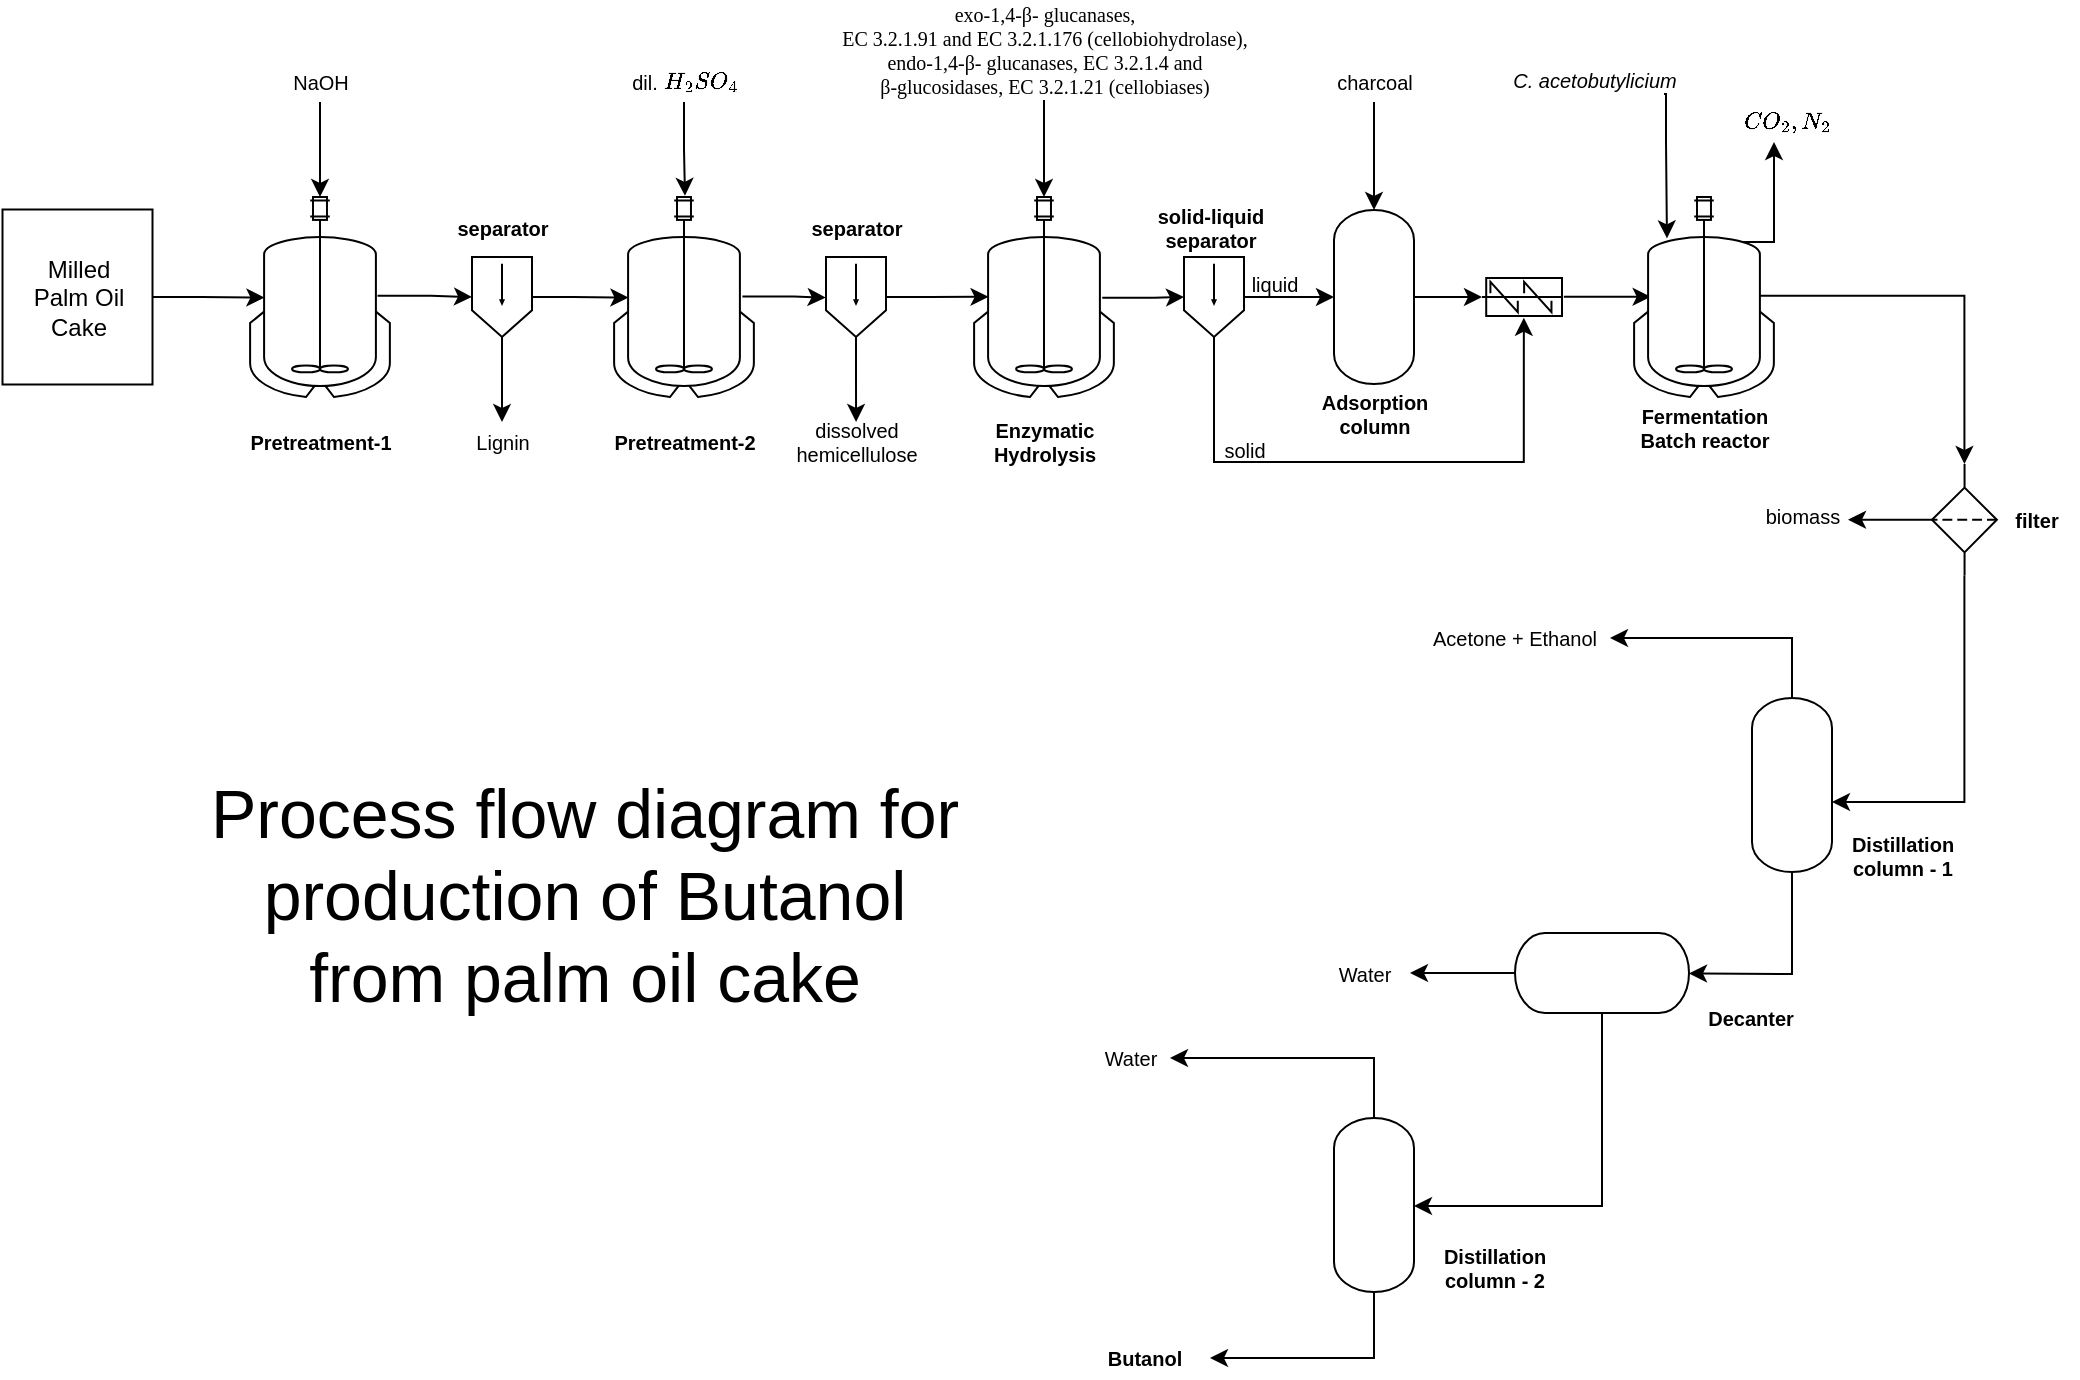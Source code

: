 <mxfile version="17.4.6" type="github">
  <diagram id="xmVIYVacunl-4-tS576l" name="Page-1">
    <mxGraphModel dx="1375" dy="914" grid="1" gridSize="10" guides="1" tooltips="1" connect="1" arrows="1" fold="1" page="1" pageScale="1" pageWidth="1169" pageHeight="827" math="1" shadow="0">
      <root>
        <mxCell id="0" />
        <mxCell id="1" parent="0" />
        <mxCell id="sjQjkHuD0-8LFGBji4sX-5" style="edgeStyle=orthogonalEdgeStyle;rounded=0;orthogonalLoop=1;jettySize=auto;html=1;entryX=0.103;entryY=0.503;entryDx=0;entryDy=0;entryPerimeter=0;" parent="1" source="sjQjkHuD0-8LFGBji4sX-1" target="sjQjkHuD0-8LFGBji4sX-3" edge="1">
          <mxGeometry relative="1" as="geometry" />
        </mxCell>
        <mxCell id="sjQjkHuD0-8LFGBji4sX-1" value="" style="rounded=0;whiteSpace=wrap;html=1;rotation=90;" parent="1" vertex="1">
          <mxGeometry x="57" y="186" width="87.5" height="75" as="geometry" />
        </mxCell>
        <mxCell id="sjQjkHuD0-8LFGBji4sX-2" value="Milled&lt;br&gt;Palm Oil&lt;br&gt;Cake" style="text;html=1;align=center;verticalAlign=middle;resizable=0;points=[];autosize=1;strokeColor=none;fillColor=none;" parent="1" vertex="1">
          <mxGeometry x="70.75" y="198.5" width="60" height="50" as="geometry" />
        </mxCell>
        <mxCell id="sjQjkHuD0-8LFGBji4sX-13" style="edgeStyle=orthogonalEdgeStyle;rounded=0;orthogonalLoop=1;jettySize=auto;html=1;exitX=0.911;exitY=0.494;exitDx=0;exitDy=0;exitPerimeter=0;" parent="1" source="sjQjkHuD0-8LFGBji4sX-3" target="sjQjkHuD0-8LFGBji4sX-10" edge="1">
          <mxGeometry relative="1" as="geometry" />
        </mxCell>
        <mxCell id="sjQjkHuD0-8LFGBji4sX-3" value="" style="shape=mxgraph.pid.vessels.jacketed_mixing_vessel;html=1;pointerEvents=1;align=center;verticalLabelPosition=bottom;verticalAlign=top;dashed=0;" parent="1" vertex="1">
          <mxGeometry x="187" y="173.5" width="70" height="100" as="geometry" />
        </mxCell>
        <mxCell id="sjQjkHuD0-8LFGBji4sX-9" style="edgeStyle=orthogonalEdgeStyle;rounded=0;orthogonalLoop=1;jettySize=auto;html=1;" parent="1" source="sjQjkHuD0-8LFGBji4sX-8" target="sjQjkHuD0-8LFGBji4sX-3" edge="1">
          <mxGeometry relative="1" as="geometry" />
        </mxCell>
        <mxCell id="sjQjkHuD0-8LFGBji4sX-8" value="&lt;font style=&quot;font-size: 10px;&quot;&gt;NaOH&lt;/font&gt;" style="text;html=1;align=center;verticalAlign=middle;resizable=0;points=[];autosize=1;strokeColor=none;fillColor=none;fontSize=10;" parent="1" vertex="1">
          <mxGeometry x="202" y="106" width="40" height="20" as="geometry" />
        </mxCell>
        <mxCell id="sjQjkHuD0-8LFGBji4sX-14" style="edgeStyle=orthogonalEdgeStyle;rounded=0;orthogonalLoop=1;jettySize=auto;html=1;" parent="1" source="sjQjkHuD0-8LFGBji4sX-10" edge="1">
          <mxGeometry relative="1" as="geometry">
            <mxPoint x="313" y="286" as="targetPoint" />
          </mxGeometry>
        </mxCell>
        <mxCell id="sjQjkHuD0-8LFGBji4sX-19" style="edgeStyle=orthogonalEdgeStyle;rounded=0;orthogonalLoop=1;jettySize=auto;html=1;entryX=0.103;entryY=0.503;entryDx=0;entryDy=0;entryPerimeter=0;" parent="1" source="sjQjkHuD0-8LFGBji4sX-10" target="sjQjkHuD0-8LFGBji4sX-16" edge="1">
          <mxGeometry relative="1" as="geometry" />
        </mxCell>
        <mxCell id="sjQjkHuD0-8LFGBji4sX-10" value="" style="shape=mxgraph.pid.separators.gravity_separator,_settling_chamber;html=1;pointerEvents=1;align=center;verticalLabelPosition=bottom;verticalAlign=top;dashed=0;" parent="1" vertex="1">
          <mxGeometry x="298" y="203.5" width="30" height="40" as="geometry" />
        </mxCell>
        <mxCell id="sjQjkHuD0-8LFGBji4sX-21" style="edgeStyle=orthogonalEdgeStyle;rounded=0;orthogonalLoop=1;jettySize=auto;html=1;entryX=-0.006;entryY=0.507;entryDx=0;entryDy=0;entryPerimeter=0;exitX=0.917;exitY=0.498;exitDx=0;exitDy=0;exitPerimeter=0;" parent="1" source="sjQjkHuD0-8LFGBji4sX-16" target="sjQjkHuD0-8LFGBji4sX-20" edge="1">
          <mxGeometry relative="1" as="geometry" />
        </mxCell>
        <mxCell id="sjQjkHuD0-8LFGBji4sX-16" value="" style="shape=mxgraph.pid.vessels.jacketed_mixing_vessel;html=1;pointerEvents=1;align=center;verticalLabelPosition=bottom;verticalAlign=top;dashed=0;" parent="1" vertex="1">
          <mxGeometry x="369" y="173.5" width="70" height="100" as="geometry" />
        </mxCell>
        <mxCell id="sjQjkHuD0-8LFGBji4sX-22" style="edgeStyle=orthogonalEdgeStyle;rounded=0;orthogonalLoop=1;jettySize=auto;html=1;exitX=0.5;exitY=1;exitDx=0;exitDy=0;exitPerimeter=0;" parent="1" source="sjQjkHuD0-8LFGBji4sX-20" edge="1">
          <mxGeometry relative="1" as="geometry">
            <mxPoint x="490.043" y="286" as="targetPoint" />
          </mxGeometry>
        </mxCell>
        <mxCell id="sjQjkHuD0-8LFGBji4sX-28" style="edgeStyle=orthogonalEdgeStyle;rounded=0;orthogonalLoop=1;jettySize=auto;html=1;fontSize=10;entryX=0.104;entryY=0.499;entryDx=0;entryDy=0;entryPerimeter=0;" parent="1" source="sjQjkHuD0-8LFGBji4sX-20" target="sjQjkHuD0-8LFGBji4sX-27" edge="1">
          <mxGeometry relative="1" as="geometry" />
        </mxCell>
        <mxCell id="sjQjkHuD0-8LFGBji4sX-20" value="" style="shape=mxgraph.pid.separators.gravity_separator,_settling_chamber;html=1;pointerEvents=1;align=center;verticalLabelPosition=bottom;verticalAlign=top;dashed=0;" parent="1" vertex="1">
          <mxGeometry x="475" y="203.5" width="30" height="40" as="geometry" />
        </mxCell>
        <mxCell id="sjQjkHuD0-8LFGBji4sX-24" style="edgeStyle=orthogonalEdgeStyle;rounded=0;orthogonalLoop=1;jettySize=auto;html=1;entryX=0.507;entryY=-0.006;entryDx=0;entryDy=0;entryPerimeter=0;" parent="1" source="sjQjkHuD0-8LFGBji4sX-23" target="sjQjkHuD0-8LFGBji4sX-16" edge="1">
          <mxGeometry relative="1" as="geometry" />
        </mxCell>
        <mxCell id="sjQjkHuD0-8LFGBji4sX-23" value="&lt;font style=&quot;font-size: 10px;&quot;&gt;dil. `H_2SO_4`&lt;/font&gt;" style="text;html=1;align=center;verticalAlign=middle;resizable=0;points=[];autosize=1;strokeColor=none;fillColor=none;fontSize=10;" parent="1" vertex="1">
          <mxGeometry x="364" y="106" width="80" height="20" as="geometry" />
        </mxCell>
        <mxCell id="sjQjkHuD0-8LFGBji4sX-25" value="&lt;font style=&quot;font-size: 10px;&quot;&gt;Lignin&lt;/font&gt;" style="text;html=1;align=center;verticalAlign=middle;resizable=0;points=[];autosize=1;strokeColor=none;fillColor=none;fontSize=10;" parent="1" vertex="1">
          <mxGeometry x="293" y="286" width="40" height="20" as="geometry" />
        </mxCell>
        <mxCell id="sjQjkHuD0-8LFGBji4sX-26" value="&lt;font style=&quot;font-size: 10px;&quot;&gt;dissolved&lt;br style=&quot;font-size: 10px;&quot;&gt;hemicellulose&lt;/font&gt;" style="text;html=1;align=center;verticalAlign=middle;resizable=0;points=[];autosize=1;strokeColor=none;fillColor=none;fontSize=10;" parent="1" vertex="1">
          <mxGeometry x="450" y="281" width="80" height="30" as="geometry" />
        </mxCell>
        <mxCell id="sjQjkHuD0-8LFGBji4sX-38" style="edgeStyle=orthogonalEdgeStyle;rounded=0;orthogonalLoop=1;jettySize=auto;html=1;fontSize=10;exitX=0.916;exitY=0.504;exitDx=0;exitDy=0;exitPerimeter=0;" parent="1" source="sjQjkHuD0-8LFGBji4sX-27" target="sjQjkHuD0-8LFGBji4sX-37" edge="1">
          <mxGeometry relative="1" as="geometry" />
        </mxCell>
        <mxCell id="sjQjkHuD0-8LFGBji4sX-27" value="" style="shape=mxgraph.pid.vessels.jacketed_mixing_vessel;html=1;pointerEvents=1;align=center;verticalLabelPosition=bottom;verticalAlign=top;dashed=0;" parent="1" vertex="1">
          <mxGeometry x="549" y="173.5" width="70" height="100" as="geometry" />
        </mxCell>
        <mxCell id="sjQjkHuD0-8LFGBji4sX-29" value="&lt;b&gt;Enzymatic&lt;br&gt;Hydrolysis&lt;/b&gt;" style="text;html=1;align=center;verticalAlign=middle;resizable=0;points=[];autosize=1;strokeColor=none;fillColor=none;fontSize=10;" parent="1" vertex="1">
          <mxGeometry x="549" y="281" width="70" height="30" as="geometry" />
        </mxCell>
        <mxCell id="sjQjkHuD0-8LFGBji4sX-30" value="&lt;b&gt;Pretreatment-1&lt;/b&gt;" style="text;html=1;align=center;verticalAlign=middle;resizable=0;points=[];autosize=1;strokeColor=none;fillColor=none;fontSize=10;" parent="1" vertex="1">
          <mxGeometry x="177" y="286" width="90" height="20" as="geometry" />
        </mxCell>
        <mxCell id="sjQjkHuD0-8LFGBji4sX-31" value="&lt;b&gt;Pretreatment-2&lt;/b&gt;" style="text;html=1;align=center;verticalAlign=middle;resizable=0;points=[];autosize=1;strokeColor=none;fillColor=none;fontSize=10;" parent="1" vertex="1">
          <mxGeometry x="359" y="286" width="90" height="20" as="geometry" />
        </mxCell>
        <mxCell id="I8c0HOgURLdNbLCz3_IO-29" style="edgeStyle=orthogonalEdgeStyle;rounded=0;orthogonalLoop=1;jettySize=auto;html=1;fontSize=10;" edge="1" parent="1" source="sjQjkHuD0-8LFGBji4sX-32" target="sjQjkHuD0-8LFGBji4sX-27">
          <mxGeometry relative="1" as="geometry" />
        </mxCell>
        <mxCell id="sjQjkHuD0-8LFGBji4sX-32" value="&lt;span id=&quot;docs-internal-guid-eb41a893-7fff-1231-2494-cea682574ac3&quot;&gt;&lt;span style=&quot;font-family: &amp;#34;times new roman&amp;#34; ; background-color: transparent ; vertical-align: baseline&quot;&gt;&lt;font style=&quot;font-size: 10px&quot;&gt;exo-1,4-β- glucanases, &lt;br&gt;EC 3.2.1.91 and EC 3.2.1.176 (cellobiohydrolase),&lt;br&gt;endo-1,4-β- glucanases, EC 3.2.1.4 and&lt;br&gt;β-glucosidases, EC 3.2.1.21 (cellobiases)&lt;/font&gt;&lt;/span&gt;&lt;/span&gt;" style="text;html=1;align=center;verticalAlign=middle;resizable=0;points=[];autosize=1;strokeColor=none;fillColor=none;fontSize=10;" parent="1" vertex="1">
          <mxGeometry x="474" y="75" width="220" height="50" as="geometry" />
        </mxCell>
        <mxCell id="sjQjkHuD0-8LFGBji4sX-35" value="&lt;b&gt;separator&lt;/b&gt;" style="text;html=1;align=center;verticalAlign=middle;resizable=0;points=[];autosize=1;strokeColor=none;fillColor=none;fontSize=10;" parent="1" vertex="1">
          <mxGeometry x="283" y="178.5" width="60" height="20" as="geometry" />
        </mxCell>
        <mxCell id="sjQjkHuD0-8LFGBji4sX-36" value="&lt;b&gt;separator&lt;/b&gt;" style="text;html=1;align=center;verticalAlign=middle;resizable=0;points=[];autosize=1;strokeColor=none;fillColor=none;fontSize=10;" parent="1" vertex="1">
          <mxGeometry x="460" y="178.5" width="60" height="20" as="geometry" />
        </mxCell>
        <mxCell id="sjQjkHuD0-8LFGBji4sX-39" style="edgeStyle=orthogonalEdgeStyle;rounded=0;orthogonalLoop=1;jettySize=auto;html=1;fontSize=10;" parent="1" source="sjQjkHuD0-8LFGBji4sX-37" edge="1" target="sjQjkHuD0-8LFGBji4sX-40">
          <mxGeometry relative="1" as="geometry">
            <mxPoint x="724" y="223.5" as="targetPoint" />
          </mxGeometry>
        </mxCell>
        <mxCell id="I8c0HOgURLdNbLCz3_IO-3" style="edgeStyle=orthogonalEdgeStyle;rounded=0;orthogonalLoop=1;jettySize=auto;html=1;entryX=0.523;entryY=1.045;entryDx=0;entryDy=0;entryPerimeter=0;fontSize=10;" edge="1" parent="1" source="sjQjkHuD0-8LFGBji4sX-37" target="sjQjkHuD0-8LFGBji4sX-44">
          <mxGeometry relative="1" as="geometry">
            <Array as="points">
              <mxPoint x="669" y="306" />
              <mxPoint x="824" y="306" />
            </Array>
          </mxGeometry>
        </mxCell>
        <mxCell id="sjQjkHuD0-8LFGBji4sX-37" value="" style="shape=mxgraph.pid.separators.gravity_separator,_settling_chamber;html=1;pointerEvents=1;align=center;verticalLabelPosition=bottom;verticalAlign=top;dashed=0;" parent="1" vertex="1">
          <mxGeometry x="654" y="203.5" width="30" height="40" as="geometry" />
        </mxCell>
        <mxCell id="sjQjkHuD0-8LFGBji4sX-45" style="edgeStyle=orthogonalEdgeStyle;rounded=0;orthogonalLoop=1;jettySize=auto;html=1;entryX=0;entryY=0.5;entryDx=0;entryDy=0;entryPerimeter=0;fontSize=10;" parent="1" source="sjQjkHuD0-8LFGBji4sX-40" target="sjQjkHuD0-8LFGBji4sX-44" edge="1">
          <mxGeometry relative="1" as="geometry" />
        </mxCell>
        <mxCell id="sjQjkHuD0-8LFGBji4sX-40" value="" style="verticalLabelPosition=bottom;outlineConnect=0;align=center;dashed=0;html=1;verticalAlign=top;shape=mxgraph.pid2misc.column;columnType=common;fontSize=10;" parent="1" vertex="1">
          <mxGeometry x="729" y="180" width="40" height="87" as="geometry" />
        </mxCell>
        <mxCell id="sjQjkHuD0-8LFGBji4sX-41" value="&lt;b&gt;Adsorption&lt;br&gt;column&lt;/b&gt;" style="text;html=1;align=center;verticalAlign=middle;resizable=0;points=[];autosize=1;strokeColor=none;fillColor=none;fontSize=10;" parent="1" vertex="1">
          <mxGeometry x="714" y="267" width="70" height="30" as="geometry" />
        </mxCell>
        <mxCell id="sjQjkHuD0-8LFGBji4sX-43" style="edgeStyle=orthogonalEdgeStyle;rounded=0;orthogonalLoop=1;jettySize=auto;html=1;fontSize=10;" parent="1" source="sjQjkHuD0-8LFGBji4sX-42" target="sjQjkHuD0-8LFGBji4sX-40" edge="1">
          <mxGeometry relative="1" as="geometry" />
        </mxCell>
        <mxCell id="sjQjkHuD0-8LFGBji4sX-42" value="&lt;font style=&quot;font-size: 10px&quot;&gt;charcoal&lt;/font&gt;" style="text;html=1;align=center;verticalAlign=middle;resizable=0;points=[];autosize=1;strokeColor=none;fillColor=none;fontSize=10;" parent="1" vertex="1">
          <mxGeometry x="724" y="106" width="50" height="20" as="geometry" />
        </mxCell>
        <mxCell id="sjQjkHuD0-8LFGBji4sX-51" style="edgeStyle=orthogonalEdgeStyle;rounded=0;orthogonalLoop=1;jettySize=auto;html=1;fontSize=10;entryX=0.119;entryY=0.499;entryDx=0;entryDy=0;entryPerimeter=0;exitX=1.023;exitY=0.494;exitDx=0;exitDy=0;exitPerimeter=0;" parent="1" source="sjQjkHuD0-8LFGBji4sX-44" target="sjQjkHuD0-8LFGBji4sX-50" edge="1">
          <mxGeometry relative="1" as="geometry">
            <mxPoint x="853" y="223.5" as="sourcePoint" />
          </mxGeometry>
        </mxCell>
        <mxCell id="sjQjkHuD0-8LFGBji4sX-44" value="" style="shape=mxgraph.pid.mixers.in-line_rotary_mixer;html=1;pointerEvents=1;align=center;verticalLabelPosition=bottom;verticalAlign=top;dashed=0;fontSize=10;" parent="1" vertex="1">
          <mxGeometry x="803" y="214" width="40" height="19" as="geometry" />
        </mxCell>
        <mxCell id="sjQjkHuD0-8LFGBji4sX-47" value="&lt;b&gt;solid-liquid&lt;br&gt;separator&lt;br&gt;&lt;/b&gt;" style="text;html=1;align=center;verticalAlign=middle;resizable=0;points=[];autosize=1;strokeColor=none;fillColor=none;fontSize=10;" parent="1" vertex="1">
          <mxGeometry x="632" y="174" width="70" height="30" as="geometry" />
        </mxCell>
        <mxCell id="sjQjkHuD0-8LFGBji4sX-48" value="solid" style="text;html=1;align=center;verticalAlign=middle;resizable=0;points=[];autosize=1;strokeColor=none;fillColor=none;fontSize=10;" parent="1" vertex="1">
          <mxGeometry x="664" y="290" width="40" height="20" as="geometry" />
        </mxCell>
        <mxCell id="sjQjkHuD0-8LFGBji4sX-49" value="liquid" style="text;html=1;align=center;verticalAlign=middle;resizable=0;points=[];autosize=1;strokeColor=none;fillColor=none;fontSize=10;" parent="1" vertex="1">
          <mxGeometry x="679" y="207" width="40" height="20" as="geometry" />
        </mxCell>
        <mxCell id="sjQjkHuD0-8LFGBji4sX-54" style="edgeStyle=orthogonalEdgeStyle;rounded=0;orthogonalLoop=1;jettySize=auto;html=1;fontSize=10;exitX=0.784;exitY=0.242;exitDx=0;exitDy=0;exitPerimeter=0;" parent="1" source="sjQjkHuD0-8LFGBji4sX-50" edge="1">
          <mxGeometry relative="1" as="geometry">
            <mxPoint x="949" y="146" as="targetPoint" />
            <Array as="points">
              <mxPoint x="934" y="196" />
              <mxPoint x="949" y="196" />
            </Array>
          </mxGeometry>
        </mxCell>
        <mxCell id="I8c0HOgURLdNbLCz3_IO-2" style="edgeStyle=orthogonalEdgeStyle;rounded=0;orthogonalLoop=1;jettySize=auto;html=1;entryX=0.5;entryY=0;entryDx=0;entryDy=0;entryPerimeter=0;fontSize=10;exitX=0.9;exitY=0.494;exitDx=0;exitDy=0;exitPerimeter=0;" edge="1" parent="1" source="sjQjkHuD0-8LFGBji4sX-50" target="I8c0HOgURLdNbLCz3_IO-1">
          <mxGeometry relative="1" as="geometry" />
        </mxCell>
        <mxCell id="sjQjkHuD0-8LFGBji4sX-50" value="" style="shape=mxgraph.pid.vessels.jacketed_mixing_vessel;html=1;pointerEvents=1;align=center;verticalLabelPosition=bottom;verticalAlign=top;dashed=0;" parent="1" vertex="1">
          <mxGeometry x="879" y="173.5" width="70" height="100" as="geometry" />
        </mxCell>
        <mxCell id="sjQjkHuD0-8LFGBji4sX-53" style="edgeStyle=orthogonalEdgeStyle;rounded=0;orthogonalLoop=1;jettySize=auto;html=1;entryX=0.164;entryY=0.247;entryDx=0;entryDy=0;entryPerimeter=0;fontSize=10;" parent="1" edge="1">
          <mxGeometry relative="1" as="geometry">
            <mxPoint x="894" y="122" as="sourcePoint" />
            <mxPoint x="895.48" y="194.2" as="targetPoint" />
            <Array as="points">
              <mxPoint x="895" y="122" />
              <mxPoint x="895" y="146" />
            </Array>
          </mxGeometry>
        </mxCell>
        <mxCell id="sjQjkHuD0-8LFGBji4sX-52" value="&lt;i&gt;C. acetobutylicium&lt;/i&gt;" style="text;html=1;align=center;verticalAlign=middle;resizable=0;points=[];autosize=1;strokeColor=none;fillColor=none;fontSize=10;" parent="1" vertex="1">
          <mxGeometry x="809" y="105" width="100" height="20" as="geometry" />
        </mxCell>
        <mxCell id="sjQjkHuD0-8LFGBji4sX-55" value="&lt;i&gt;`CO_2, N_2`&lt;/i&gt;" style="text;html=1;align=center;verticalAlign=middle;resizable=0;points=[];autosize=1;strokeColor=none;fillColor=none;fontSize=10;" parent="1" vertex="1">
          <mxGeometry x="920" y="126" width="70" height="20" as="geometry" />
        </mxCell>
        <mxCell id="I8c0HOgURLdNbLCz3_IO-4" style="edgeStyle=orthogonalEdgeStyle;rounded=0;orthogonalLoop=1;jettySize=auto;html=1;fontSize=10;" edge="1" parent="1" source="I8c0HOgURLdNbLCz3_IO-1">
          <mxGeometry relative="1" as="geometry">
            <mxPoint x="986" y="334.875" as="targetPoint" />
          </mxGeometry>
        </mxCell>
        <mxCell id="I8c0HOgURLdNbLCz3_IO-5" style="edgeStyle=orthogonalEdgeStyle;rounded=0;orthogonalLoop=1;jettySize=auto;html=1;fontSize=10;" edge="1" parent="1" source="I8c0HOgURLdNbLCz3_IO-1" target="I8c0HOgURLdNbLCz3_IO-9">
          <mxGeometry relative="1" as="geometry">
            <mxPoint x="1044.22" y="416" as="targetPoint" />
            <Array as="points">
              <mxPoint x="1044" y="476" />
            </Array>
          </mxGeometry>
        </mxCell>
        <mxCell id="I8c0HOgURLdNbLCz3_IO-1" value="" style="verticalLabelPosition=bottom;aspect=fixed;html=1;verticalAlign=top;strokeColor=#000000;fillColor=#000000;align=center;outlineConnect=0;shape=mxgraph.fluid_power.x11980;points=[[0.5,0,0],[0.5,1,0]];fontSize=10;" vertex="1" parent="1">
          <mxGeometry x="1028" y="307" width="32.44" height="55.75" as="geometry" />
        </mxCell>
        <mxCell id="I8c0HOgURLdNbLCz3_IO-6" value="&lt;b&gt;Fermentation&lt;br&gt;Batch reactor&lt;/b&gt;" style="text;html=1;align=center;verticalAlign=middle;resizable=0;points=[];autosize=1;strokeColor=none;fillColor=none;fontSize=10;" vertex="1" parent="1">
          <mxGeometry x="874" y="273.5" width="80" height="30" as="geometry" />
        </mxCell>
        <mxCell id="I8c0HOgURLdNbLCz3_IO-7" value="&lt;b&gt;filter&lt;br&gt;&lt;/b&gt;" style="text;html=1;align=center;verticalAlign=middle;resizable=0;points=[];autosize=1;strokeColor=none;fillColor=none;fontSize=10;" vertex="1" parent="1">
          <mxGeometry x="1060.44" y="324.87" width="40" height="20" as="geometry" />
        </mxCell>
        <mxCell id="I8c0HOgURLdNbLCz3_IO-8" value="&lt;font style=&quot;font-size: 10px&quot;&gt;biomass&lt;/font&gt;" style="text;html=1;align=center;verticalAlign=middle;resizable=0;points=[];autosize=1;strokeColor=none;fillColor=none;fontSize=10;" vertex="1" parent="1">
          <mxGeometry x="938" y="322.87" width="50" height="20" as="geometry" />
        </mxCell>
        <mxCell id="I8c0HOgURLdNbLCz3_IO-11" style="edgeStyle=orthogonalEdgeStyle;rounded=0;orthogonalLoop=1;jettySize=auto;html=1;fontSize=10;" edge="1" parent="1" source="I8c0HOgURLdNbLCz3_IO-9">
          <mxGeometry relative="1" as="geometry">
            <mxPoint x="867" y="394" as="targetPoint" />
            <Array as="points">
              <mxPoint x="958" y="394" />
            </Array>
          </mxGeometry>
        </mxCell>
        <mxCell id="I8c0HOgURLdNbLCz3_IO-16" style="edgeStyle=orthogonalEdgeStyle;rounded=0;orthogonalLoop=1;jettySize=auto;html=1;fontSize=10;" edge="1" parent="1" target="I8c0HOgURLdNbLCz3_IO-13">
          <mxGeometry relative="1" as="geometry">
            <mxPoint x="958" y="495" as="sourcePoint" />
            <Array as="points">
              <mxPoint x="958" y="562" />
            </Array>
          </mxGeometry>
        </mxCell>
        <mxCell id="I8c0HOgURLdNbLCz3_IO-9" value="" style="verticalLabelPosition=bottom;outlineConnect=0;align=center;dashed=0;html=1;verticalAlign=top;shape=mxgraph.pid2misc.column;columnType=common;fontSize=10;" vertex="1" parent="1">
          <mxGeometry x="938" y="424" width="40" height="87" as="geometry" />
        </mxCell>
        <mxCell id="I8c0HOgURLdNbLCz3_IO-17" style="edgeStyle=orthogonalEdgeStyle;rounded=0;orthogonalLoop=1;jettySize=auto;html=1;fontSize=10;" edge="1" parent="1" source="I8c0HOgURLdNbLCz3_IO-13">
          <mxGeometry relative="1" as="geometry">
            <mxPoint x="767" y="561.5" as="targetPoint" />
          </mxGeometry>
        </mxCell>
        <mxCell id="I8c0HOgURLdNbLCz3_IO-18" style="edgeStyle=orthogonalEdgeStyle;rounded=0;orthogonalLoop=1;jettySize=auto;html=1;fontSize=10;" edge="1" parent="1" source="I8c0HOgURLdNbLCz3_IO-13" target="I8c0HOgURLdNbLCz3_IO-15">
          <mxGeometry relative="1" as="geometry">
            <Array as="points">
              <mxPoint x="863" y="678" />
            </Array>
          </mxGeometry>
        </mxCell>
        <mxCell id="I8c0HOgURLdNbLCz3_IO-13" value="" style="verticalLabelPosition=bottom;outlineConnect=0;align=center;dashed=0;html=1;verticalAlign=top;shape=mxgraph.pid2misc.column;columnType=common;fontSize=10;rotation=-90;" vertex="1" parent="1">
          <mxGeometry x="843" y="518" width="40" height="87" as="geometry" />
        </mxCell>
        <mxCell id="I8c0HOgURLdNbLCz3_IO-19" style="edgeStyle=orthogonalEdgeStyle;rounded=0;orthogonalLoop=1;jettySize=auto;html=1;fontSize=10;" edge="1" parent="1" source="I8c0HOgURLdNbLCz3_IO-15">
          <mxGeometry relative="1" as="geometry">
            <mxPoint x="647" y="604" as="targetPoint" />
            <Array as="points">
              <mxPoint x="749" y="604" />
            </Array>
          </mxGeometry>
        </mxCell>
        <mxCell id="I8c0HOgURLdNbLCz3_IO-20" style="edgeStyle=orthogonalEdgeStyle;rounded=0;orthogonalLoop=1;jettySize=auto;html=1;fontSize=10;" edge="1" parent="1" source="I8c0HOgURLdNbLCz3_IO-15">
          <mxGeometry relative="1" as="geometry">
            <mxPoint x="667" y="754" as="targetPoint" />
            <Array as="points">
              <mxPoint x="749" y="754" />
            </Array>
          </mxGeometry>
        </mxCell>
        <mxCell id="I8c0HOgURLdNbLCz3_IO-15" value="" style="verticalLabelPosition=bottom;outlineConnect=0;align=center;dashed=0;html=1;verticalAlign=top;shape=mxgraph.pid2misc.column;columnType=common;fontSize=10;" vertex="1" parent="1">
          <mxGeometry x="729" y="634" width="40" height="87" as="geometry" />
        </mxCell>
        <mxCell id="I8c0HOgURLdNbLCz3_IO-21" value="&lt;b&gt;Distillation&lt;br&gt;column - 1&lt;/b&gt;" style="text;html=1;align=center;verticalAlign=middle;resizable=0;points=[];autosize=1;strokeColor=none;fillColor=none;fontSize=10;" vertex="1" parent="1">
          <mxGeometry x="978" y="488" width="70" height="30" as="geometry" />
        </mxCell>
        <mxCell id="I8c0HOgURLdNbLCz3_IO-22" value="&lt;b&gt;Distillation&lt;br&gt;column - 2&lt;/b&gt;" style="text;html=1;align=center;verticalAlign=middle;resizable=0;points=[];autosize=1;strokeColor=none;fillColor=none;fontSize=10;" vertex="1" parent="1">
          <mxGeometry x="774" y="694" width="70" height="30" as="geometry" />
        </mxCell>
        <mxCell id="I8c0HOgURLdNbLCz3_IO-23" value="&lt;b&gt;Decanter&lt;/b&gt;" style="text;html=1;align=center;verticalAlign=middle;resizable=0;points=[];autosize=1;strokeColor=none;fillColor=none;fontSize=10;" vertex="1" parent="1">
          <mxGeometry x="907" y="574" width="60" height="20" as="geometry" />
        </mxCell>
        <mxCell id="I8c0HOgURLdNbLCz3_IO-24" value="&lt;font style=&quot;font-size: 10px&quot;&gt;Acetone + Ethanol&lt;/font&gt;" style="text;html=1;align=center;verticalAlign=middle;resizable=0;points=[];autosize=1;strokeColor=none;fillColor=none;fontSize=10;" vertex="1" parent="1">
          <mxGeometry x="769" y="384" width="100" height="20" as="geometry" />
        </mxCell>
        <mxCell id="I8c0HOgURLdNbLCz3_IO-25" value="&lt;font style=&quot;font-size: 10px&quot;&gt;Water&lt;/font&gt;" style="text;html=1;align=center;verticalAlign=middle;resizable=0;points=[];autosize=1;strokeColor=none;fillColor=none;fontSize=10;" vertex="1" parent="1">
          <mxGeometry x="724" y="551.5" width="40" height="20" as="geometry" />
        </mxCell>
        <mxCell id="I8c0HOgURLdNbLCz3_IO-26" value="&lt;font style=&quot;font-size: 10px&quot;&gt;Water&lt;/font&gt;" style="text;html=1;align=center;verticalAlign=middle;resizable=0;points=[];autosize=1;strokeColor=none;fillColor=none;fontSize=10;" vertex="1" parent="1">
          <mxGeometry x="607" y="594" width="40" height="20" as="geometry" />
        </mxCell>
        <mxCell id="I8c0HOgURLdNbLCz3_IO-27" value="&lt;b&gt;Butanol&lt;/b&gt;" style="text;html=1;align=center;verticalAlign=middle;resizable=0;points=[];autosize=1;strokeColor=none;fillColor=none;fontSize=10;" vertex="1" parent="1">
          <mxGeometry x="609" y="744" width="50" height="20" as="geometry" />
        </mxCell>
        <mxCell id="I8c0HOgURLdNbLCz3_IO-28" value="&lt;font style=&quot;font-size: 34px&quot;&gt;Process flow diagram for&lt;br&gt;production of Butanol&lt;br&gt;from palm oil cake&lt;/font&gt;" style="text;html=1;align=center;verticalAlign=middle;resizable=0;points=[];autosize=1;strokeColor=none;fillColor=none;fontSize=10;" vertex="1" parent="1">
          <mxGeometry x="159" y="488" width="390" height="70" as="geometry" />
        </mxCell>
      </root>
    </mxGraphModel>
  </diagram>
</mxfile>
